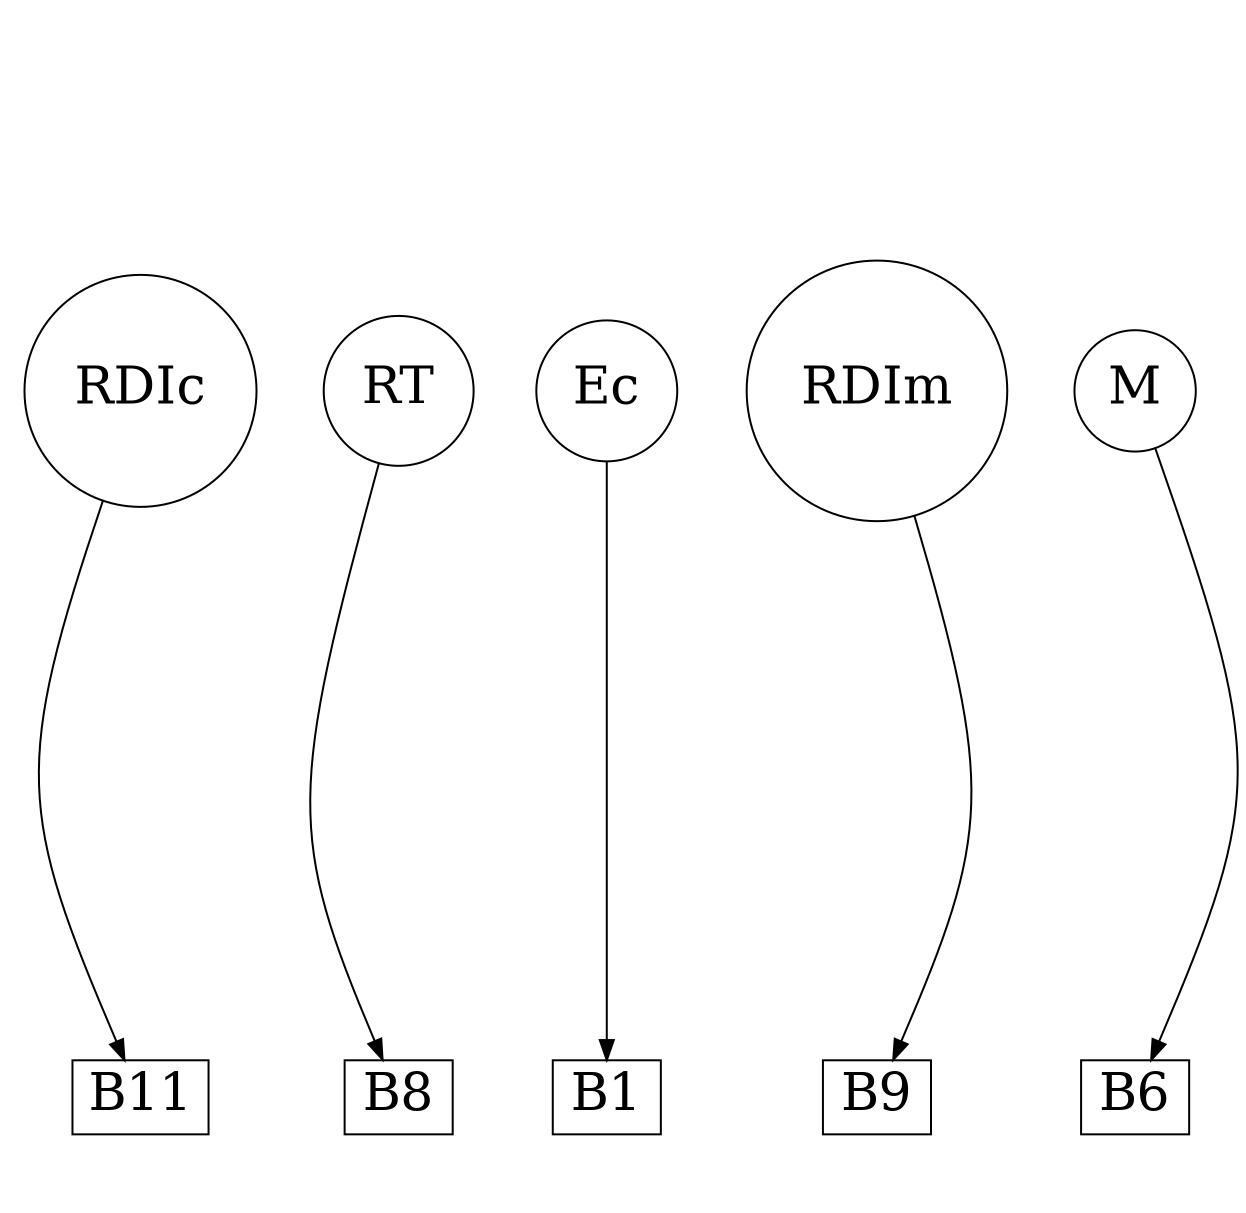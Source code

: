 strict digraph G {
remincross="true";
ratio="fill";
splines="curved";
overlap="true";
size="8.3,8.3";
RDIc [shape="circle", fontsize=26, pos="400.0,0.0!"];
RT [shape="circle", fontsize=26, pos="80.0,240.0!"];
Ec [shape="circle", fontsize=26, pos="-40.0,320.0!"];
RDIm [shape="circle", fontsize=26, pos="300.0,80.0!"];
B11 [shape="box", fontsize=26, pos="420.0,80.0!"];
M [shape="circle", fontsize=26, pos="260.0,360.0!"];
B6 [shape="box", fontsize=26, pos="260.0,240.0!"];
B1 [shape="box", fontsize=26, pos="-40.0,200.0!"];
B9 [shape="box", fontsize=26, pos="320.0,160.0!"];
B8 [shape="box", fontsize=26, pos="160.0,320.0!"];
RDIm -> B9;
Ec -> B1;
RT -> B8;
RDIc -> B11;
M -> B6;
}
